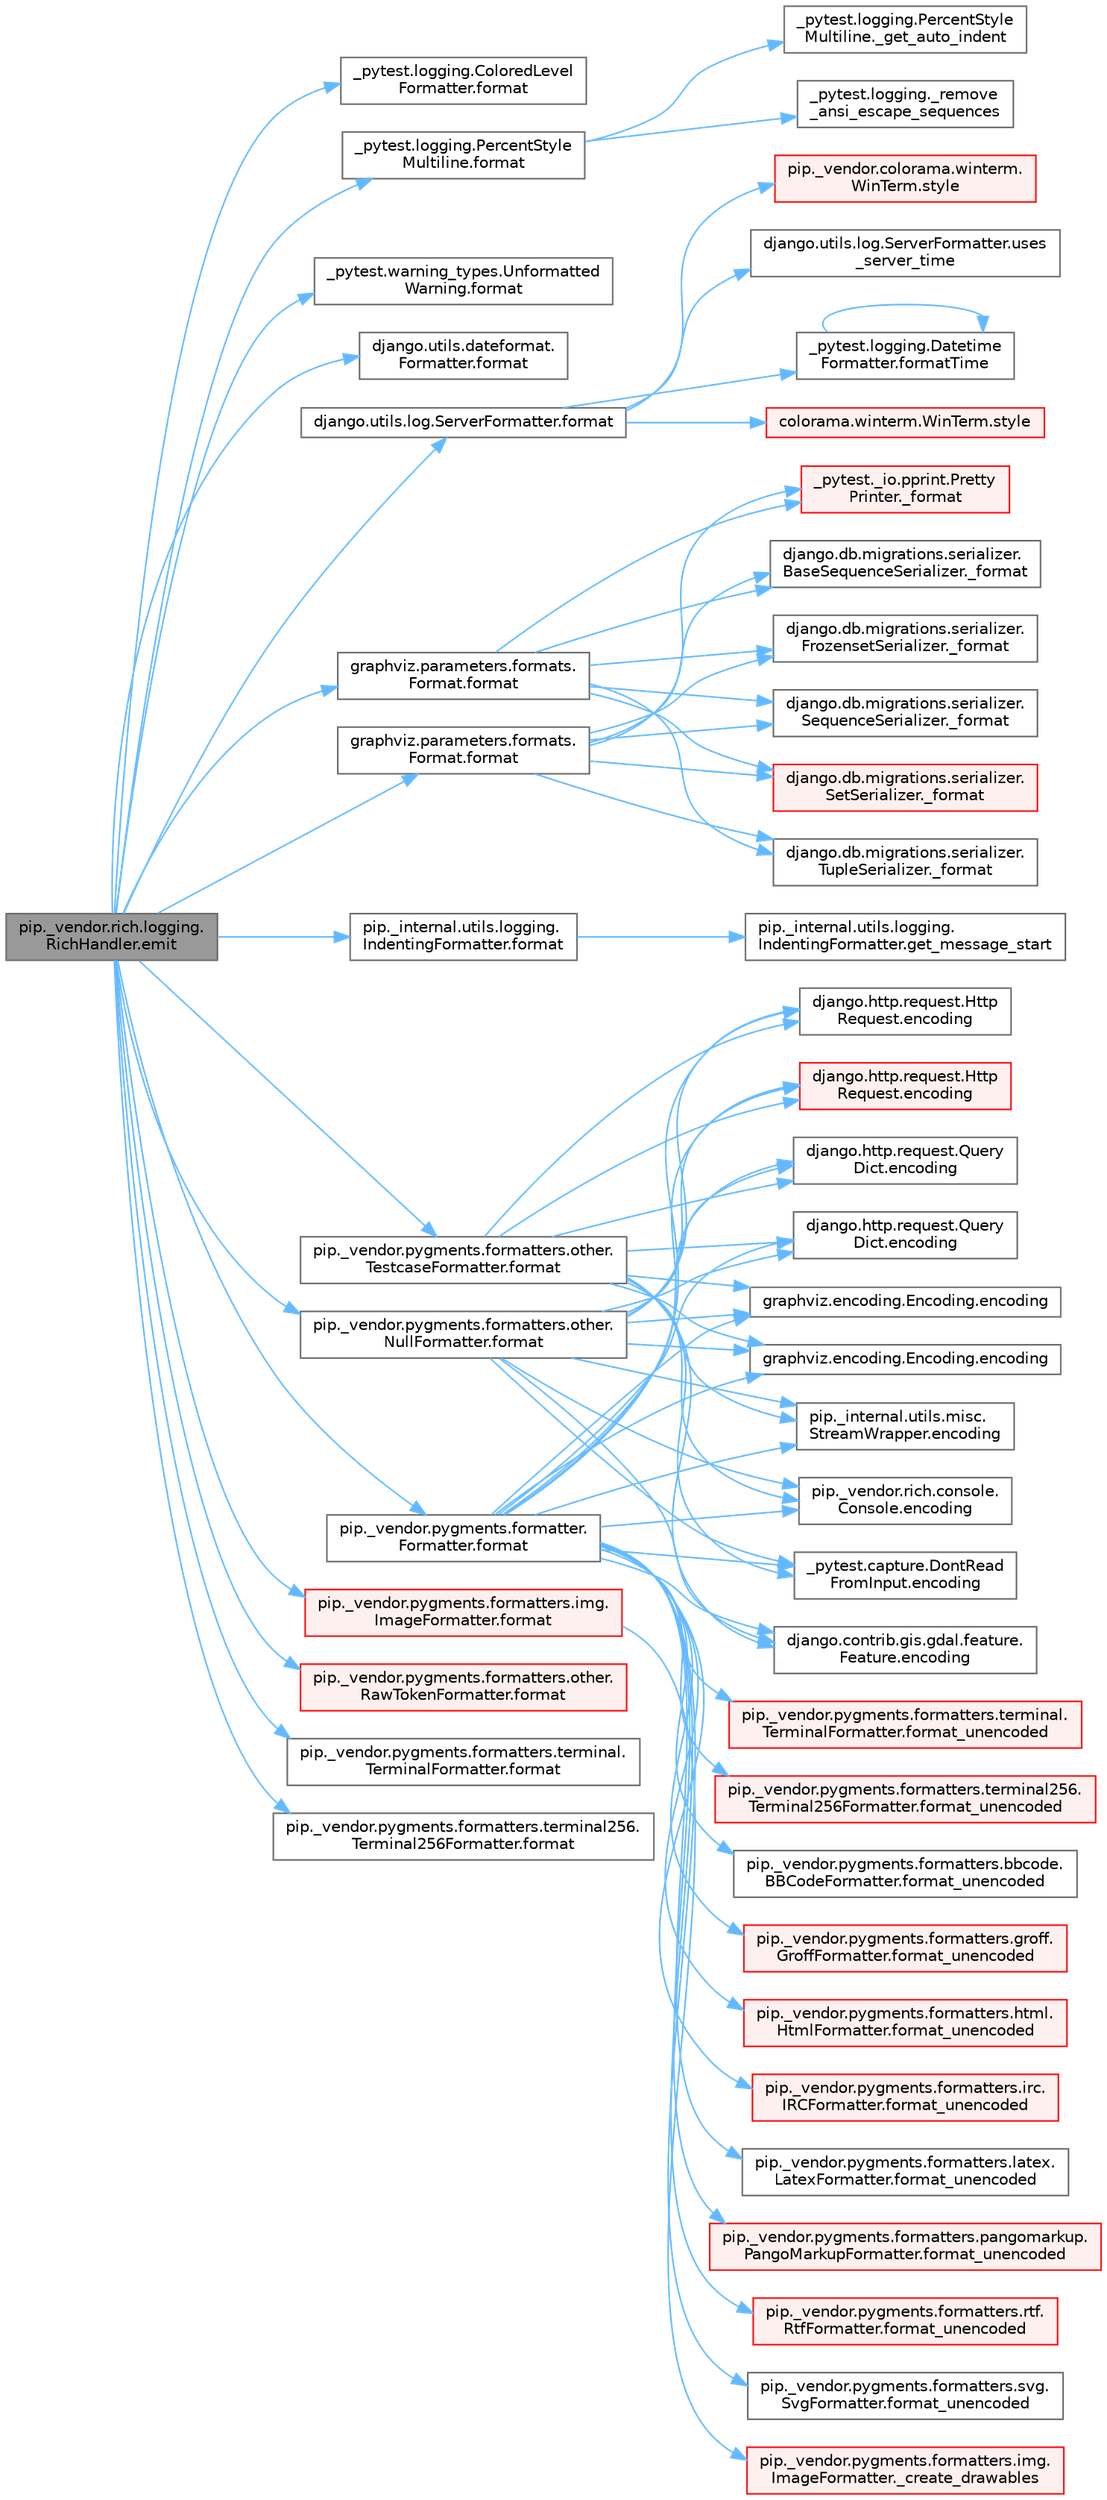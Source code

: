 digraph "pip._vendor.rich.logging.RichHandler.emit"
{
 // LATEX_PDF_SIZE
  bgcolor="transparent";
  edge [fontname=Helvetica,fontsize=10,labelfontname=Helvetica,labelfontsize=10];
  node [fontname=Helvetica,fontsize=10,shape=box,height=0.2,width=0.4];
  rankdir="LR";
  Node1 [id="Node000001",label="pip._vendor.rich.logging.\lRichHandler.emit",height=0.2,width=0.4,color="gray40", fillcolor="grey60", style="filled", fontcolor="black",tooltip=" "];
  Node1 -> Node2 [id="edge1_Node000001_Node000002",color="steelblue1",style="solid",tooltip=" "];
  Node2 [id="Node000002",label="_pytest.logging.ColoredLevel\lFormatter.format",height=0.2,width=0.4,color="grey40", fillcolor="white", style="filled",URL="$class__pytest_1_1logging_1_1_colored_level_formatter.html#a3154efa53ed22195e45e0ff6baa854ee",tooltip=" "];
  Node1 -> Node3 [id="edge2_Node000001_Node000003",color="steelblue1",style="solid",tooltip=" "];
  Node3 [id="Node000003",label="_pytest.logging.PercentStyle\lMultiline.format",height=0.2,width=0.4,color="grey40", fillcolor="white", style="filled",URL="$class__pytest_1_1logging_1_1_percent_style_multiline.html#abb14f6a8681d6c6d1d77ac62d0dec148",tooltip=" "];
  Node3 -> Node4 [id="edge3_Node000003_Node000004",color="steelblue1",style="solid",tooltip=" "];
  Node4 [id="Node000004",label="_pytest.logging.PercentStyle\lMultiline._get_auto_indent",height=0.2,width=0.4,color="grey40", fillcolor="white", style="filled",URL="$class__pytest_1_1logging_1_1_percent_style_multiline.html#a437c59852a584fdbc86afd4881ba652c",tooltip=" "];
  Node3 -> Node5 [id="edge4_Node000003_Node000005",color="steelblue1",style="solid",tooltip=" "];
  Node5 [id="Node000005",label="_pytest.logging._remove\l_ansi_escape_sequences",height=0.2,width=0.4,color="grey40", fillcolor="white", style="filled",URL="$namespace__pytest_1_1logging.html#a1d62e543c7b5c0623fc03bac50195964",tooltip=" "];
  Node1 -> Node6 [id="edge5_Node000001_Node000006",color="steelblue1",style="solid",tooltip=" "];
  Node6 [id="Node000006",label="_pytest.warning_types.Unformatted\lWarning.format",height=0.2,width=0.4,color="grey40", fillcolor="white", style="filled",URL="$class__pytest_1_1warning__types_1_1_unformatted_warning.html#a458dc97de342e3ba4dbc8059a6f230a4",tooltip=" "];
  Node1 -> Node7 [id="edge6_Node000001_Node000007",color="steelblue1",style="solid",tooltip=" "];
  Node7 [id="Node000007",label="django.utils.dateformat.\lFormatter.format",height=0.2,width=0.4,color="grey40", fillcolor="white", style="filled",URL="$classdjango_1_1utils_1_1dateformat_1_1_formatter.html#a3dce29baf6a69f68ce83ce1122904e5a",tooltip=" "];
  Node1 -> Node8 [id="edge7_Node000001_Node000008",color="steelblue1",style="solid",tooltip=" "];
  Node8 [id="Node000008",label="django.utils.log.ServerFormatter.format",height=0.2,width=0.4,color="grey40", fillcolor="white", style="filled",URL="$classdjango_1_1utils_1_1log_1_1_server_formatter.html#a0d8ef7ec5e5f76b1da8d16759ccdc5a3",tooltip=" "];
  Node8 -> Node9 [id="edge8_Node000008_Node000009",color="steelblue1",style="solid",tooltip=" "];
  Node9 [id="Node000009",label="_pytest.logging.Datetime\lFormatter.formatTime",height=0.2,width=0.4,color="grey40", fillcolor="white", style="filled",URL="$class__pytest_1_1logging_1_1_datetime_formatter.html#ad1340677e5c8e80b6e826d0e0c2097c5",tooltip=" "];
  Node9 -> Node9 [id="edge9_Node000009_Node000009",color="steelblue1",style="solid",tooltip=" "];
  Node8 -> Node10 [id="edge10_Node000008_Node000010",color="steelblue1",style="solid",tooltip=" "];
  Node10 [id="Node000010",label="colorama.winterm.WinTerm.style",height=0.2,width=0.4,color="red", fillcolor="#FFF0F0", style="filled",URL="$classcolorama_1_1winterm_1_1_win_term.html#a506343ed97737721f4046d5e741a8b2c",tooltip=" "];
  Node8 -> Node15 [id="edge11_Node000008_Node000015",color="steelblue1",style="solid",tooltip=" "];
  Node15 [id="Node000015",label="pip._vendor.colorama.winterm.\lWinTerm.style",height=0.2,width=0.4,color="red", fillcolor="#FFF0F0", style="filled",URL="$classpip_1_1__vendor_1_1colorama_1_1winterm_1_1_win_term.html#a942dc25f8c2ec982d2ff799ec02ec593",tooltip=" "];
  Node8 -> Node16 [id="edge12_Node000008_Node000016",color="steelblue1",style="solid",tooltip=" "];
  Node16 [id="Node000016",label="django.utils.log.ServerFormatter.uses\l_server_time",height=0.2,width=0.4,color="grey40", fillcolor="white", style="filled",URL="$classdjango_1_1utils_1_1log_1_1_server_formatter.html#a6e2d294b3922a43ffa055307e71defe4",tooltip=" "];
  Node1 -> Node17 [id="edge13_Node000001_Node000017",color="steelblue1",style="solid",tooltip=" "];
  Node17 [id="Node000017",label="graphviz.parameters.formats.\lFormat.format",height=0.2,width=0.4,color="grey40", fillcolor="white", style="filled",URL="$classgraphviz_1_1parameters_1_1formats_1_1_format.html#ab14cf581c3f1dfbcb2cd5aca85cdfe6d",tooltip=" "];
  Node17 -> Node18 [id="edge14_Node000017_Node000018",color="steelblue1",style="solid",tooltip=" "];
  Node18 [id="Node000018",label="_pytest._io.pprint.Pretty\lPrinter._format",height=0.2,width=0.4,color="red", fillcolor="#FFF0F0", style="filled",URL="$class__pytest_1_1__io_1_1pprint_1_1_pretty_printer.html#a355f3e8e9d415a6e10dc2b4bca5ce2cf",tooltip=" "];
  Node17 -> Node21 [id="edge15_Node000017_Node000021",color="steelblue1",style="solid",tooltip=" "];
  Node21 [id="Node000021",label="django.db.migrations.serializer.\lBaseSequenceSerializer._format",height=0.2,width=0.4,color="grey40", fillcolor="white", style="filled",URL="$classdjango_1_1db_1_1migrations_1_1serializer_1_1_base_sequence_serializer.html#abb9b3b91fdaeadae121f734931d29c54",tooltip=" "];
  Node17 -> Node22 [id="edge16_Node000017_Node000022",color="steelblue1",style="solid",tooltip=" "];
  Node22 [id="Node000022",label="django.db.migrations.serializer.\lFrozensetSerializer._format",height=0.2,width=0.4,color="grey40", fillcolor="white", style="filled",URL="$classdjango_1_1db_1_1migrations_1_1serializer_1_1_frozenset_serializer.html#ad4277517a475df5fe6ad5664b8ee8b6d",tooltip=" "];
  Node17 -> Node23 [id="edge17_Node000017_Node000023",color="steelblue1",style="solid",tooltip=" "];
  Node23 [id="Node000023",label="django.db.migrations.serializer.\lSequenceSerializer._format",height=0.2,width=0.4,color="grey40", fillcolor="white", style="filled",URL="$classdjango_1_1db_1_1migrations_1_1serializer_1_1_sequence_serializer.html#a5c74914573e3d7b5c2618f095f8d6bfb",tooltip=" "];
  Node17 -> Node24 [id="edge18_Node000017_Node000024",color="steelblue1",style="solid",tooltip=" "];
  Node24 [id="Node000024",label="django.db.migrations.serializer.\lSetSerializer._format",height=0.2,width=0.4,color="red", fillcolor="#FFF0F0", style="filled",URL="$classdjango_1_1db_1_1migrations_1_1serializer_1_1_set_serializer.html#a1d6076a3f50e13eb091ca873f4e98a04",tooltip=" "];
  Node17 -> Node3543 [id="edge19_Node000017_Node003543",color="steelblue1",style="solid",tooltip=" "];
  Node3543 [id="Node003543",label="django.db.migrations.serializer.\lTupleSerializer._format",height=0.2,width=0.4,color="grey40", fillcolor="white", style="filled",URL="$classdjango_1_1db_1_1migrations_1_1serializer_1_1_tuple_serializer.html#adedc291614a14f5399c01a6026eed276",tooltip=" "];
  Node1 -> Node3546 [id="edge20_Node000001_Node003546",color="steelblue1",style="solid",tooltip=" "];
  Node3546 [id="Node003546",label="graphviz.parameters.formats.\lFormat.format",height=0.2,width=0.4,color="grey40", fillcolor="white", style="filled",URL="$classgraphviz_1_1parameters_1_1formats_1_1_format.html#a3299ef91ebe171a2c6cf17e40e56fe20",tooltip=" "];
  Node3546 -> Node18 [id="edge21_Node003546_Node000018",color="steelblue1",style="solid",tooltip=" "];
  Node3546 -> Node21 [id="edge22_Node003546_Node000021",color="steelblue1",style="solid",tooltip=" "];
  Node3546 -> Node22 [id="edge23_Node003546_Node000022",color="steelblue1",style="solid",tooltip=" "];
  Node3546 -> Node23 [id="edge24_Node003546_Node000023",color="steelblue1",style="solid",tooltip=" "];
  Node3546 -> Node24 [id="edge25_Node003546_Node000024",color="steelblue1",style="solid",tooltip=" "];
  Node3546 -> Node3543 [id="edge26_Node003546_Node003543",color="steelblue1",style="solid",tooltip=" "];
  Node1 -> Node3547 [id="edge27_Node000001_Node003547",color="steelblue1",style="solid",tooltip=" "];
  Node3547 [id="Node003547",label="pip._internal.utils.logging.\lIndentingFormatter.format",height=0.2,width=0.4,color="grey40", fillcolor="white", style="filled",URL="$classpip_1_1__internal_1_1utils_1_1logging_1_1_indenting_formatter.html#a940113926ebf6558a27f2f54905d8d4c",tooltip=" "];
  Node3547 -> Node3548 [id="edge28_Node003547_Node003548",color="steelblue1",style="solid",tooltip=" "];
  Node3548 [id="Node003548",label="pip._internal.utils.logging.\lIndentingFormatter.get_message_start",height=0.2,width=0.4,color="grey40", fillcolor="white", style="filled",URL="$classpip_1_1__internal_1_1utils_1_1logging_1_1_indenting_formatter.html#af4e804c5ebf6fdd402d5df0e107fa43c",tooltip=" "];
  Node1 -> Node3549 [id="edge29_Node000001_Node003549",color="steelblue1",style="solid",tooltip=" "];
  Node3549 [id="Node003549",label="pip._vendor.pygments.formatter.\lFormatter.format",height=0.2,width=0.4,color="grey40", fillcolor="white", style="filled",URL="$classpip_1_1__vendor_1_1pygments_1_1formatter_1_1_formatter.html#a11054ddaa650b704c79f1ea0500b1e1e",tooltip=" "];
  Node3549 -> Node413 [id="edge30_Node003549_Node000413",color="steelblue1",style="solid",tooltip=" "];
  Node413 [id="Node000413",label="_pytest.capture.DontRead\lFromInput.encoding",height=0.2,width=0.4,color="grey40", fillcolor="white", style="filled",URL="$class__pytest_1_1capture_1_1_dont_read_from_input.html#a40a0e1b26db1f2cf579f1ab5d3903097",tooltip=" "];
  Node3549 -> Node414 [id="edge31_Node003549_Node000414",color="steelblue1",style="solid",tooltip=" "];
  Node414 [id="Node000414",label="django.contrib.gis.gdal.feature.\lFeature.encoding",height=0.2,width=0.4,color="grey40", fillcolor="white", style="filled",URL="$classdjango_1_1contrib_1_1gis_1_1gdal_1_1feature_1_1_feature.html#a61ef7866406f46787c45d0040e4f2588",tooltip=" "];
  Node3549 -> Node415 [id="edge32_Node003549_Node000415",color="steelblue1",style="solid",tooltip=" "];
  Node415 [id="Node000415",label="django.http.request.Http\lRequest.encoding",height=0.2,width=0.4,color="grey40", fillcolor="white", style="filled",URL="$classdjango_1_1http_1_1request_1_1_http_request.html#affc440df209dd1fb33d63b8fce39f3b2",tooltip=" "];
  Node3549 -> Node416 [id="edge33_Node003549_Node000416",color="steelblue1",style="solid",tooltip=" "];
  Node416 [id="Node000416",label="django.http.request.Http\lRequest.encoding",height=0.2,width=0.4,color="red", fillcolor="#FFF0F0", style="filled",URL="$classdjango_1_1http_1_1request_1_1_http_request.html#a09c32945992a963608d955c2618ead79",tooltip=" "];
  Node3549 -> Node420 [id="edge34_Node003549_Node000420",color="steelblue1",style="solid",tooltip=" "];
  Node420 [id="Node000420",label="django.http.request.Query\lDict.encoding",height=0.2,width=0.4,color="grey40", fillcolor="white", style="filled",URL="$classdjango_1_1http_1_1request_1_1_query_dict.html#ae1a9e4aa8ebe4d1dd0aa02e9388b0acd",tooltip=" "];
  Node3549 -> Node421 [id="edge35_Node003549_Node000421",color="steelblue1",style="solid",tooltip=" "];
  Node421 [id="Node000421",label="django.http.request.Query\lDict.encoding",height=0.2,width=0.4,color="grey40", fillcolor="white", style="filled",URL="$classdjango_1_1http_1_1request_1_1_query_dict.html#aade836c6d0fadbe21ef181917ca28ea8",tooltip=" "];
  Node3549 -> Node422 [id="edge36_Node003549_Node000422",color="steelblue1",style="solid",tooltip=" "];
  Node422 [id="Node000422",label="graphviz.encoding.Encoding.encoding",height=0.2,width=0.4,color="grey40", fillcolor="white", style="filled",URL="$classgraphviz_1_1encoding_1_1_encoding.html#a4be64c43fe62823ffb51d9d4706f3c3d",tooltip=" "];
  Node3549 -> Node423 [id="edge37_Node003549_Node000423",color="steelblue1",style="solid",tooltip=" "];
  Node423 [id="Node000423",label="graphviz.encoding.Encoding.encoding",height=0.2,width=0.4,color="grey40", fillcolor="white", style="filled",URL="$classgraphviz_1_1encoding_1_1_encoding.html#ade16bad413f6cc9b3776aa3c580e7251",tooltip=" "];
  Node3549 -> Node424 [id="edge38_Node003549_Node000424",color="steelblue1",style="solid",tooltip=" "];
  Node424 [id="Node000424",label="pip._internal.utils.misc.\lStreamWrapper.encoding",height=0.2,width=0.4,color="grey40", fillcolor="white", style="filled",URL="$classpip_1_1__internal_1_1utils_1_1misc_1_1_stream_wrapper.html#ae516d377684b88c1d5ed9b0b670a2a0b",tooltip=" "];
  Node3549 -> Node425 [id="edge39_Node003549_Node000425",color="steelblue1",style="solid",tooltip=" "];
  Node425 [id="Node000425",label="pip._vendor.rich.console.\lConsole.encoding",height=0.2,width=0.4,color="grey40", fillcolor="white", style="filled",URL="$classpip_1_1__vendor_1_1rich_1_1console_1_1_console.html#aaa95f0495607d199f34c4ebd90ea1cfe",tooltip=" "];
  Node3549 -> Node3550 [id="edge40_Node003549_Node003550",color="steelblue1",style="solid",tooltip=" "];
  Node3550 [id="Node003550",label="pip._vendor.pygments.formatters.bbcode.\lBBCodeFormatter.format_unencoded",height=0.2,width=0.4,color="grey40", fillcolor="white", style="filled",URL="$classpip_1_1__vendor_1_1pygments_1_1formatters_1_1bbcode_1_1_b_b_code_formatter.html#aaa067a53f7493636e65def5961e4d422",tooltip=" "];
  Node3549 -> Node3551 [id="edge41_Node003549_Node003551",color="steelblue1",style="solid",tooltip=" "];
  Node3551 [id="Node003551",label="pip._vendor.pygments.formatters.groff.\lGroffFormatter.format_unencoded",height=0.2,width=0.4,color="red", fillcolor="#FFF0F0", style="filled",URL="$classpip_1_1__vendor_1_1pygments_1_1formatters_1_1groff_1_1_groff_formatter.html#a7cf1f01b75aa6d5b579dcef32ae2ef8f",tooltip=" "];
  Node3549 -> Node3636 [id="edge42_Node003549_Node003636",color="steelblue1",style="solid",tooltip=" "];
  Node3636 [id="Node003636",label="pip._vendor.pygments.formatters.html.\lHtmlFormatter.format_unencoded",height=0.2,width=0.4,color="red", fillcolor="#FFF0F0", style="filled",URL="$classpip_1_1__vendor_1_1pygments_1_1formatters_1_1html_1_1_html_formatter.html#a296a51115f9ec5f6663333a86e0df5b0",tooltip=" "];
  Node3549 -> Node3652 [id="edge43_Node003549_Node003652",color="steelblue1",style="solid",tooltip=" "];
  Node3652 [id="Node003652",label="pip._vendor.pygments.formatters.irc.\lIRCFormatter.format_unencoded",height=0.2,width=0.4,color="red", fillcolor="#FFF0F0", style="filled",URL="$classpip_1_1__vendor_1_1pygments_1_1formatters_1_1irc_1_1_i_r_c_formatter.html#ad92c251421fc4d1447b4300c941c9faa",tooltip=" "];
  Node3549 -> Node3654 [id="edge44_Node003549_Node003654",color="steelblue1",style="solid",tooltip=" "];
  Node3654 [id="Node003654",label="pip._vendor.pygments.formatters.latex.\lLatexFormatter.format_unencoded",height=0.2,width=0.4,color="grey40", fillcolor="white", style="filled",URL="$classpip_1_1__vendor_1_1pygments_1_1formatters_1_1latex_1_1_latex_formatter.html#afa959a71db3ff4c501c1ca11c05421cb",tooltip=" "];
  Node3549 -> Node3655 [id="edge45_Node003549_Node003655",color="steelblue1",style="solid",tooltip=" "];
  Node3655 [id="Node003655",label="pip._vendor.pygments.formatters.pangomarkup.\lPangoMarkupFormatter.format_unencoded",height=0.2,width=0.4,color="red", fillcolor="#FFF0F0", style="filled",URL="$classpip_1_1__vendor_1_1pygments_1_1formatters_1_1pangomarkup_1_1_pango_markup_formatter.html#a5f7d27c1cb801d582a7a226283a45243",tooltip=" "];
  Node3549 -> Node3657 [id="edge46_Node003549_Node003657",color="steelblue1",style="solid",tooltip=" "];
  Node3657 [id="Node003657",label="pip._vendor.pygments.formatters.rtf.\lRtfFormatter.format_unencoded",height=0.2,width=0.4,color="red", fillcolor="#FFF0F0", style="filled",URL="$classpip_1_1__vendor_1_1pygments_1_1formatters_1_1rtf_1_1_rtf_formatter.html#a9a12c4c64fb5c887fa05f3953d6538f7",tooltip=" "];
  Node3549 -> Node3659 [id="edge47_Node003549_Node003659",color="steelblue1",style="solid",tooltip=" "];
  Node3659 [id="Node003659",label="pip._vendor.pygments.formatters.svg.\lSvgFormatter.format_unencoded",height=0.2,width=0.4,color="grey40", fillcolor="white", style="filled",URL="$classpip_1_1__vendor_1_1pygments_1_1formatters_1_1svg_1_1_svg_formatter.html#a1bfad46dc6f96dccbb5427ad232c9de4",tooltip=" "];
  Node3549 -> Node3660 [id="edge48_Node003549_Node003660",color="steelblue1",style="solid",tooltip=" "];
  Node3660 [id="Node003660",label="pip._vendor.pygments.formatters.terminal.\lTerminalFormatter.format_unencoded",height=0.2,width=0.4,color="red", fillcolor="#FFF0F0", style="filled",URL="$classpip_1_1__vendor_1_1pygments_1_1formatters_1_1terminal_1_1_terminal_formatter.html#a75857d87150c0e93e7a10b6b4773634b",tooltip=" "];
  Node3549 -> Node3662 [id="edge49_Node003549_Node003662",color="steelblue1",style="solid",tooltip=" "];
  Node3662 [id="Node003662",label="pip._vendor.pygments.formatters.terminal256.\lTerminal256Formatter.format_unencoded",height=0.2,width=0.4,color="red", fillcolor="#FFF0F0", style="filled",URL="$classpip_1_1__vendor_1_1pygments_1_1formatters_1_1terminal256_1_1_terminal256_formatter.html#ae6b0618d4bdca2bfe48d578518359726",tooltip=" "];
  Node1 -> Node3663 [id="edge50_Node000001_Node003663",color="steelblue1",style="solid",tooltip=" "];
  Node3663 [id="Node003663",label="pip._vendor.pygments.formatters.img.\lImageFormatter.format",height=0.2,width=0.4,color="red", fillcolor="#FFF0F0", style="filled",URL="$classpip_1_1__vendor_1_1pygments_1_1formatters_1_1img_1_1_image_formatter.html#a169e809cf47aba6b13231d4807e43717",tooltip=" "];
  Node3663 -> Node3664 [id="edge51_Node003663_Node003664",color="steelblue1",style="solid",tooltip=" "];
  Node3664 [id="Node003664",label="pip._vendor.pygments.formatters.img.\lImageFormatter._create_drawables",height=0.2,width=0.4,color="red", fillcolor="#FFF0F0", style="filled",URL="$classpip_1_1__vendor_1_1pygments_1_1formatters_1_1img_1_1_image_formatter.html#a667e1fe60cabe2bf21bd9a44000a53ee",tooltip=" "];
  Node1 -> Node3678 [id="edge52_Node000001_Node003678",color="steelblue1",style="solid",tooltip=" "];
  Node3678 [id="Node003678",label="pip._vendor.pygments.formatters.other.\lNullFormatter.format",height=0.2,width=0.4,color="grey40", fillcolor="white", style="filled",URL="$classpip_1_1__vendor_1_1pygments_1_1formatters_1_1other_1_1_null_formatter.html#af80b2d23b52b5000c07970e5468b5515",tooltip=" "];
  Node3678 -> Node413 [id="edge53_Node003678_Node000413",color="steelblue1",style="solid",tooltip=" "];
  Node3678 -> Node414 [id="edge54_Node003678_Node000414",color="steelblue1",style="solid",tooltip=" "];
  Node3678 -> Node415 [id="edge55_Node003678_Node000415",color="steelblue1",style="solid",tooltip=" "];
  Node3678 -> Node416 [id="edge56_Node003678_Node000416",color="steelblue1",style="solid",tooltip=" "];
  Node3678 -> Node420 [id="edge57_Node003678_Node000420",color="steelblue1",style="solid",tooltip=" "];
  Node3678 -> Node421 [id="edge58_Node003678_Node000421",color="steelblue1",style="solid",tooltip=" "];
  Node3678 -> Node422 [id="edge59_Node003678_Node000422",color="steelblue1",style="solid",tooltip=" "];
  Node3678 -> Node423 [id="edge60_Node003678_Node000423",color="steelblue1",style="solid",tooltip=" "];
  Node3678 -> Node424 [id="edge61_Node003678_Node000424",color="steelblue1",style="solid",tooltip=" "];
  Node3678 -> Node425 [id="edge62_Node003678_Node000425",color="steelblue1",style="solid",tooltip=" "];
  Node1 -> Node3679 [id="edge63_Node000001_Node003679",color="steelblue1",style="solid",tooltip=" "];
  Node3679 [id="Node003679",label="pip._vendor.pygments.formatters.other.\lRawTokenFormatter.format",height=0.2,width=0.4,color="red", fillcolor="#FFF0F0", style="filled",URL="$classpip_1_1__vendor_1_1pygments_1_1formatters_1_1other_1_1_raw_token_formatter.html#a98cd5202321be47ee2fcb31038a40c38",tooltip=" "];
  Node1 -> Node3684 [id="edge64_Node000001_Node003684",color="steelblue1",style="solid",tooltip=" "];
  Node3684 [id="Node003684",label="pip._vendor.pygments.formatters.other.\lTestcaseFormatter.format",height=0.2,width=0.4,color="grey40", fillcolor="white", style="filled",URL="$classpip_1_1__vendor_1_1pygments_1_1formatters_1_1other_1_1_testcase_formatter.html#a430164407c4caeafdafa4bb7b9645082",tooltip=" "];
  Node3684 -> Node413 [id="edge65_Node003684_Node000413",color="steelblue1",style="solid",tooltip=" "];
  Node3684 -> Node414 [id="edge66_Node003684_Node000414",color="steelblue1",style="solid",tooltip=" "];
  Node3684 -> Node415 [id="edge67_Node003684_Node000415",color="steelblue1",style="solid",tooltip=" "];
  Node3684 -> Node416 [id="edge68_Node003684_Node000416",color="steelblue1",style="solid",tooltip=" "];
  Node3684 -> Node420 [id="edge69_Node003684_Node000420",color="steelblue1",style="solid",tooltip=" "];
  Node3684 -> Node421 [id="edge70_Node003684_Node000421",color="steelblue1",style="solid",tooltip=" "];
  Node3684 -> Node422 [id="edge71_Node003684_Node000422",color="steelblue1",style="solid",tooltip=" "];
  Node3684 -> Node423 [id="edge72_Node003684_Node000423",color="steelblue1",style="solid",tooltip=" "];
  Node3684 -> Node424 [id="edge73_Node003684_Node000424",color="steelblue1",style="solid",tooltip=" "];
  Node3684 -> Node425 [id="edge74_Node003684_Node000425",color="steelblue1",style="solid",tooltip=" "];
  Node1 -> Node3685 [id="edge75_Node000001_Node003685",color="steelblue1",style="solid",tooltip=" "];
  Node3685 [id="Node003685",label="pip._vendor.pygments.formatters.terminal.\lTerminalFormatter.format",height=0.2,width=0.4,color="grey40", fillcolor="white", style="filled",URL="$classpip_1_1__vendor_1_1pygments_1_1formatters_1_1terminal_1_1_terminal_formatter.html#ae9abcdc470c824c9033f866f80874be3",tooltip=" "];
  Node1 -> Node3686 [id="edge76_Node000001_Node003686",color="steelblue1",style="solid",tooltip=" "];
  Node3686 [id="Node003686",label="pip._vendor.pygments.formatters.terminal256.\lTerminal256Formatter.format",height=0.2,width=0.4,color="grey40", fillcolor="white", style="filled",URL="$classpip_1_1__vendor_1_1pygments_1_1formatters_1_1terminal256_1_1_terminal256_formatter.html#ae00b96c07fd7c57a7e6db54665af2d5f",tooltip=" "];
}
